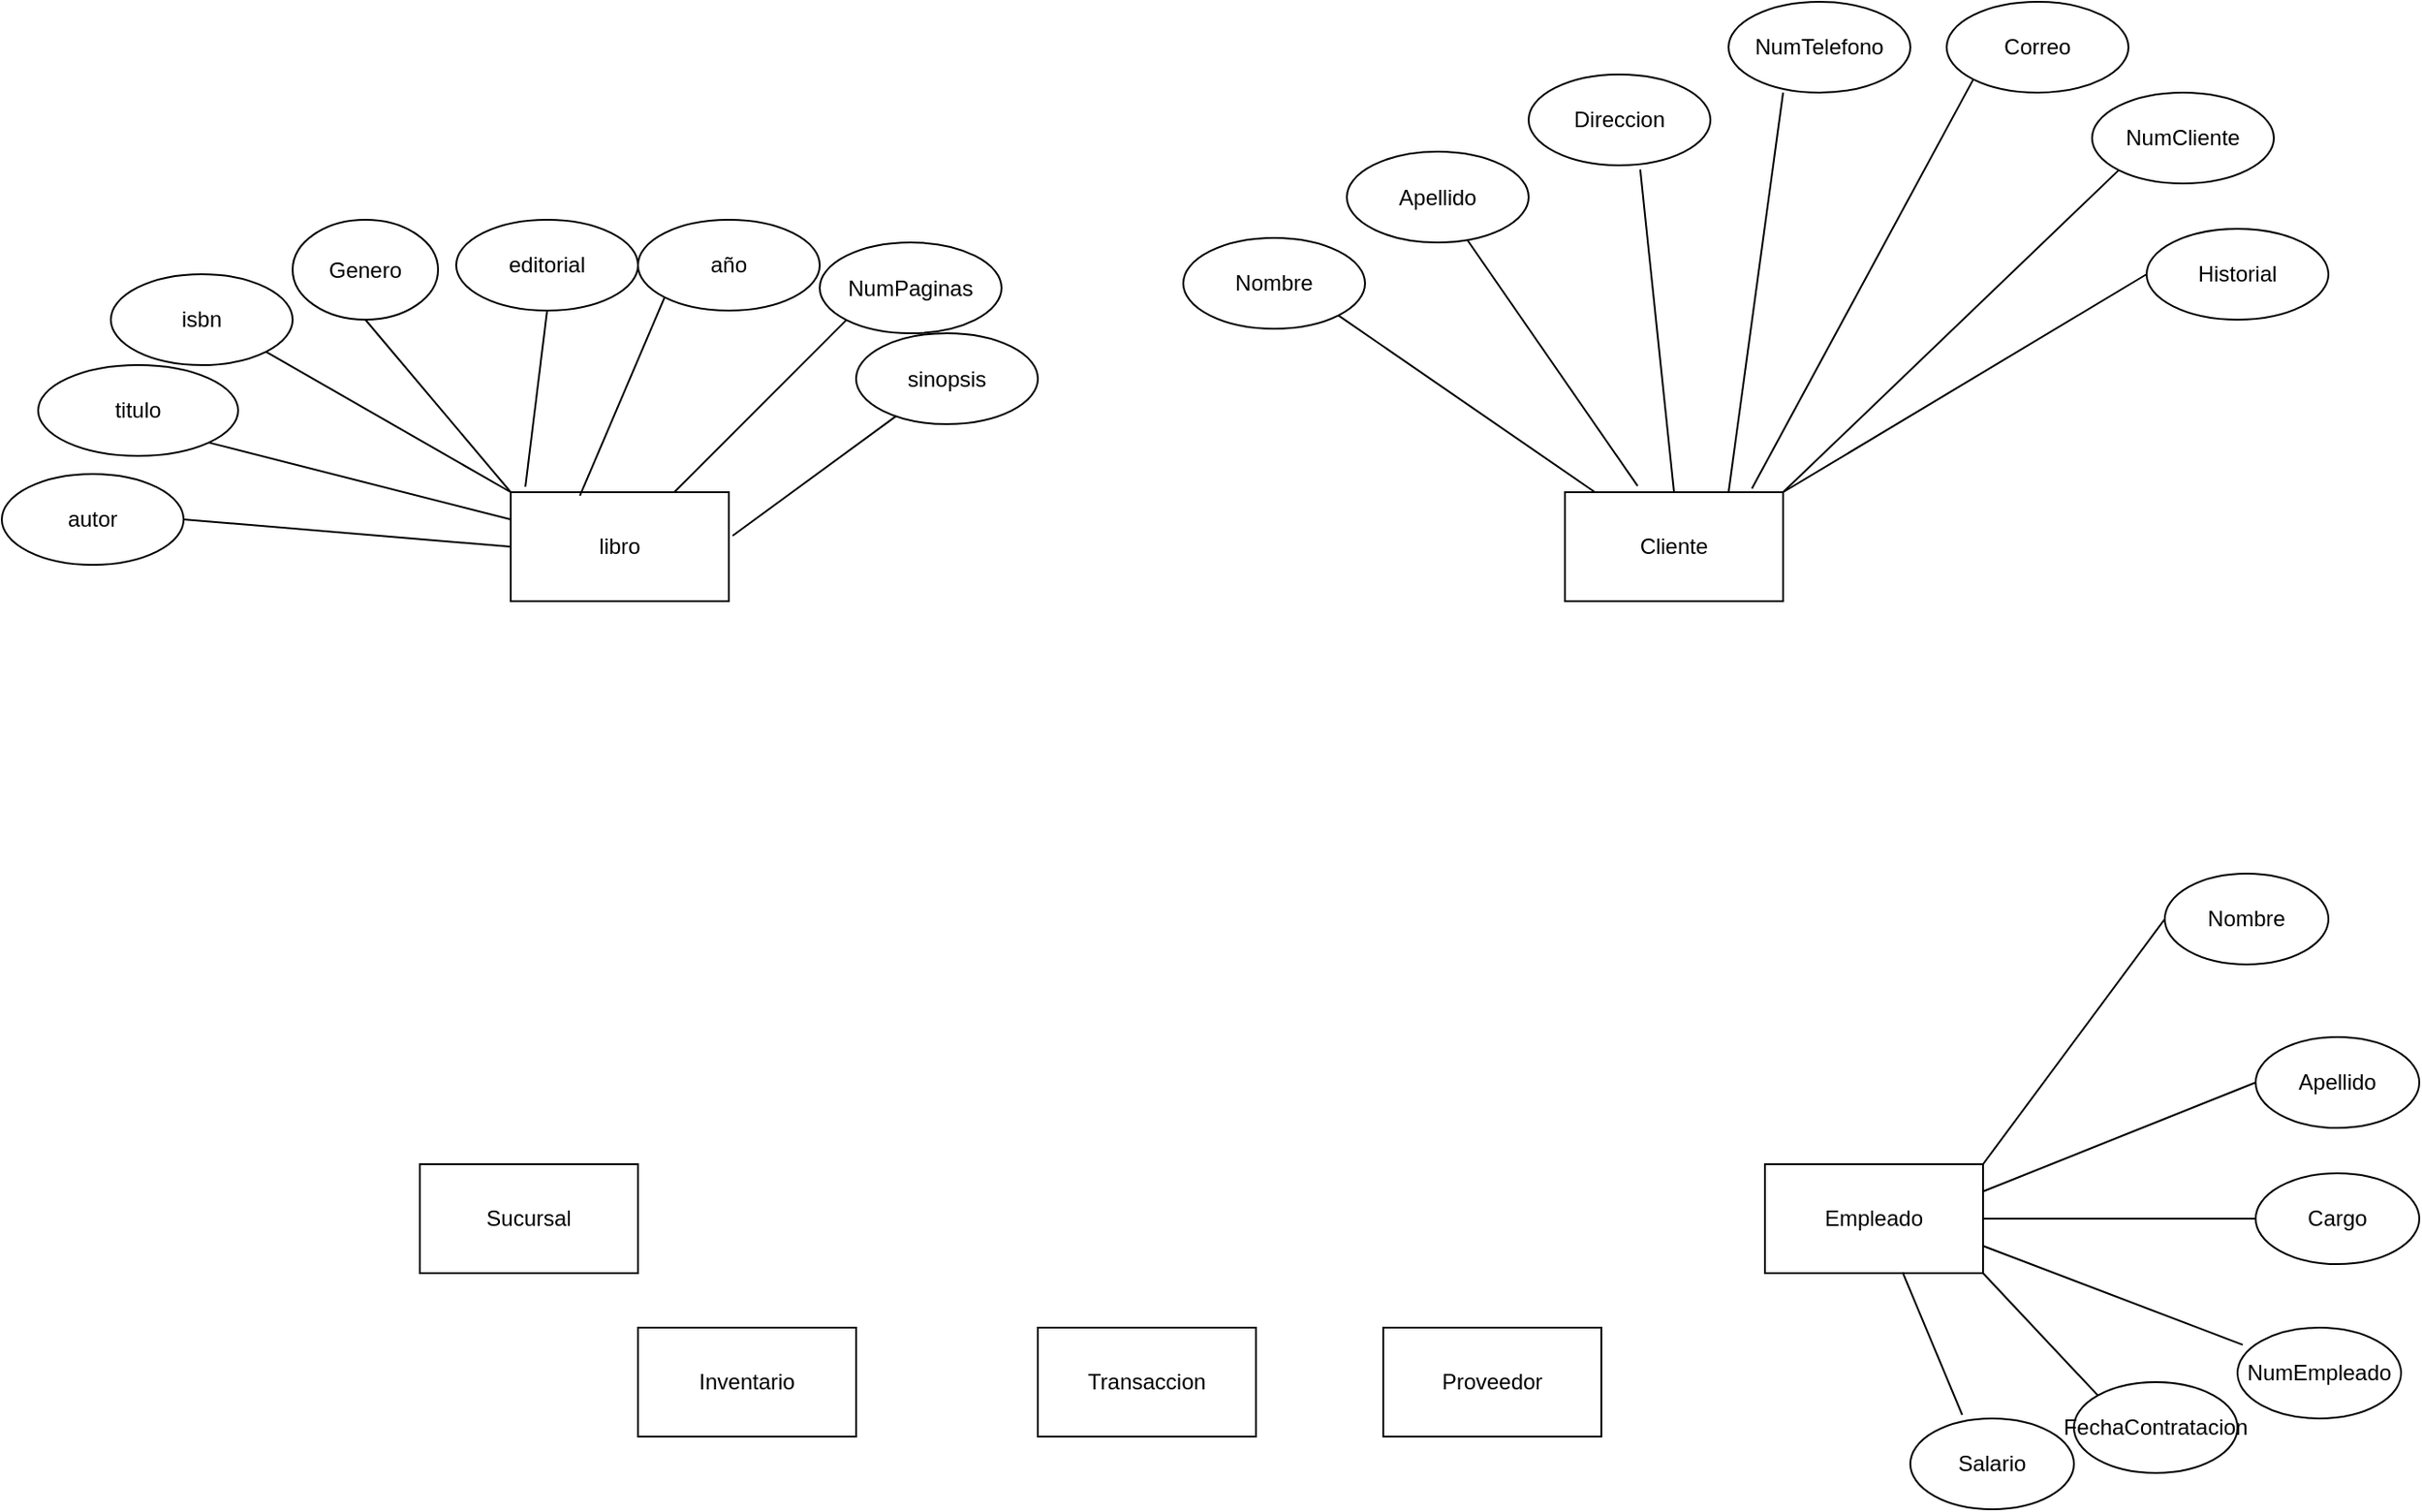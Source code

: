 <mxfile>
    <diagram id="82vfEA2N4I3DEgsNzjvx" name="Página-1">
        <mxGraphModel dx="1870" dy="1902" grid="1" gridSize="10" guides="1" tooltips="1" connect="1" arrows="1" fold="1" page="1" pageScale="1" pageWidth="827" pageHeight="1169" math="0" shadow="0">
            <root>
                <mxCell id="0"/>
                <mxCell id="1" parent="0"/>
                <mxCell id="2" value="libro" style="rounded=0;whiteSpace=wrap;html=1;" vertex="1" parent="1">
                    <mxGeometry x="30" y="140" width="120" height="60" as="geometry"/>
                </mxCell>
                <mxCell id="6" value="editorial" style="ellipse;whiteSpace=wrap;html=1;" vertex="1" parent="1">
                    <mxGeometry y="-10" width="100" height="50" as="geometry"/>
                </mxCell>
                <mxCell id="7" value="isbn" style="ellipse;whiteSpace=wrap;html=1;" vertex="1" parent="1">
                    <mxGeometry x="-190" y="20" width="100" height="50" as="geometry"/>
                </mxCell>
                <mxCell id="8" value="año" style="ellipse;whiteSpace=wrap;html=1;" vertex="1" parent="1">
                    <mxGeometry x="100" y="-10" width="100" height="50" as="geometry"/>
                </mxCell>
                <mxCell id="9" value="titulo" style="ellipse;whiteSpace=wrap;html=1;" vertex="1" parent="1">
                    <mxGeometry x="-230" y="70" width="110" height="50" as="geometry"/>
                </mxCell>
                <mxCell id="10" value="autor" style="ellipse;whiteSpace=wrap;html=1;" vertex="1" parent="1">
                    <mxGeometry x="-250" y="130" width="100" height="50" as="geometry"/>
                </mxCell>
                <mxCell id="11" value="NumPaginas" style="ellipse;whiteSpace=wrap;html=1;" vertex="1" parent="1">
                    <mxGeometry x="200" y="2.5" width="100" height="50" as="geometry"/>
                </mxCell>
                <mxCell id="13" value="Genero" style="ellipse;whiteSpace=wrap;html=1;" vertex="1" parent="1">
                    <mxGeometry x="-90" y="-10" width="80" height="55" as="geometry"/>
                </mxCell>
                <mxCell id="16" value="sinopsis" style="ellipse;whiteSpace=wrap;html=1;" vertex="1" parent="1">
                    <mxGeometry x="220" y="52.5" width="100" height="50" as="geometry"/>
                </mxCell>
                <mxCell id="17" value="" style="endArrow=none;html=1;exitX=1;exitY=0.5;exitDx=0;exitDy=0;entryX=0;entryY=0.5;entryDx=0;entryDy=0;" edge="1" parent="1" source="10" target="2">
                    <mxGeometry width="50" height="50" relative="1" as="geometry">
                        <mxPoint x="-130" y="152.5" as="sourcePoint"/>
                        <mxPoint x="-80" y="102.5" as="targetPoint"/>
                    </mxGeometry>
                </mxCell>
                <mxCell id="18" value="" style="endArrow=none;html=1;exitX=1;exitY=1;exitDx=0;exitDy=0;entryX=0;entryY=0;entryDx=0;entryDy=0;" edge="1" parent="1" source="7" target="2">
                    <mxGeometry width="50" height="50" relative="1" as="geometry">
                        <mxPoint x="-140" y="165" as="sourcePoint"/>
                        <mxPoint x="40" y="180" as="targetPoint"/>
                    </mxGeometry>
                </mxCell>
                <mxCell id="19" value="" style="endArrow=none;html=1;exitX=0.5;exitY=1;exitDx=0;exitDy=0;entryX=0;entryY=0;entryDx=0;entryDy=0;" edge="1" parent="1" source="13" target="2">
                    <mxGeometry width="50" height="50" relative="1" as="geometry">
                        <mxPoint x="-130" y="175" as="sourcePoint"/>
                        <mxPoint x="50" y="190" as="targetPoint"/>
                    </mxGeometry>
                </mxCell>
                <mxCell id="20" value="" style="endArrow=none;html=1;exitX=1;exitY=1;exitDx=0;exitDy=0;entryX=0;entryY=0.25;entryDx=0;entryDy=0;" edge="1" parent="1" source="9" target="2">
                    <mxGeometry width="50" height="50" relative="1" as="geometry">
                        <mxPoint x="-120" y="185" as="sourcePoint"/>
                        <mxPoint x="60" y="200" as="targetPoint"/>
                    </mxGeometry>
                </mxCell>
                <mxCell id="21" value="" style="endArrow=none;html=1;exitX=0.5;exitY=1;exitDx=0;exitDy=0;entryX=0.067;entryY=-0.05;entryDx=0;entryDy=0;entryPerimeter=0;" edge="1" parent="1" source="6" target="2">
                    <mxGeometry width="50" height="50" relative="1" as="geometry">
                        <mxPoint x="-110" y="195" as="sourcePoint"/>
                        <mxPoint x="70" y="210" as="targetPoint"/>
                    </mxGeometry>
                </mxCell>
                <mxCell id="22" value="" style="endArrow=none;html=1;exitX=0;exitY=1;exitDx=0;exitDy=0;entryX=0.317;entryY=0.033;entryDx=0;entryDy=0;entryPerimeter=0;" edge="1" parent="1" source="8" target="2">
                    <mxGeometry width="50" height="50" relative="1" as="geometry">
                        <mxPoint x="-100" y="205" as="sourcePoint"/>
                        <mxPoint x="80" y="220" as="targetPoint"/>
                    </mxGeometry>
                </mxCell>
                <mxCell id="23" value="" style="endArrow=none;html=1;exitX=0;exitY=1;exitDx=0;exitDy=0;" edge="1" parent="1" source="11" target="2">
                    <mxGeometry width="50" height="50" relative="1" as="geometry">
                        <mxPoint x="-90" y="215" as="sourcePoint"/>
                        <mxPoint x="90" y="230" as="targetPoint"/>
                    </mxGeometry>
                </mxCell>
                <mxCell id="24" value="" style="endArrow=none;html=1;entryX=1.017;entryY=0.4;entryDx=0;entryDy=0;entryPerimeter=0;" edge="1" parent="1" source="16" target="2">
                    <mxGeometry width="50" height="50" relative="1" as="geometry">
                        <mxPoint x="-80" y="225" as="sourcePoint"/>
                        <mxPoint x="100" y="240" as="targetPoint"/>
                    </mxGeometry>
                </mxCell>
                <mxCell id="25" value="Cliente" style="rounded=0;whiteSpace=wrap;html=1;" vertex="1" parent="1">
                    <mxGeometry x="610" y="140" width="120" height="60" as="geometry"/>
                </mxCell>
                <mxCell id="26" value="Nombre" style="ellipse;whiteSpace=wrap;html=1;" vertex="1" parent="1">
                    <mxGeometry x="400" width="100" height="50" as="geometry"/>
                </mxCell>
                <mxCell id="27" value="Apellido" style="ellipse;whiteSpace=wrap;html=1;" vertex="1" parent="1">
                    <mxGeometry x="490" y="-47.5" width="100" height="50" as="geometry"/>
                </mxCell>
                <mxCell id="28" value="Direccion" style="ellipse;whiteSpace=wrap;html=1;" vertex="1" parent="1">
                    <mxGeometry x="590" y="-90" width="100" height="50" as="geometry"/>
                </mxCell>
                <mxCell id="29" value="NumTelefono" style="ellipse;whiteSpace=wrap;html=1;" vertex="1" parent="1">
                    <mxGeometry x="700" y="-130" width="100" height="50" as="geometry"/>
                </mxCell>
                <mxCell id="30" value="Correo" style="ellipse;whiteSpace=wrap;html=1;" vertex="1" parent="1">
                    <mxGeometry x="820" y="-130" width="100" height="50" as="geometry"/>
                </mxCell>
                <mxCell id="31" value="NumCliente" style="ellipse;whiteSpace=wrap;html=1;" vertex="1" parent="1">
                    <mxGeometry x="900" y="-80" width="100" height="50" as="geometry"/>
                </mxCell>
                <mxCell id="32" value="Historial" style="ellipse;whiteSpace=wrap;html=1;" vertex="1" parent="1">
                    <mxGeometry x="930" y="-5" width="100" height="50" as="geometry"/>
                </mxCell>
                <mxCell id="33" value="" style="endArrow=none;html=1;entryX=0;entryY=0.5;entryDx=0;entryDy=0;exitX=1;exitY=0;exitDx=0;exitDy=0;" edge="1" parent="1" source="25" target="32">
                    <mxGeometry width="50" height="50" relative="1" as="geometry">
                        <mxPoint x="760" y="100" as="sourcePoint"/>
                        <mxPoint x="810" y="50" as="targetPoint"/>
                    </mxGeometry>
                </mxCell>
                <mxCell id="34" value="" style="endArrow=none;html=1;entryX=0.857;entryY=-0.033;entryDx=0;entryDy=0;exitX=0;exitY=1;exitDx=0;exitDy=0;entryPerimeter=0;" edge="1" parent="1" source="30" target="25">
                    <mxGeometry width="50" height="50" relative="1" as="geometry">
                        <mxPoint x="740" y="150" as="sourcePoint"/>
                        <mxPoint x="940.0" y="30" as="targetPoint"/>
                    </mxGeometry>
                </mxCell>
                <mxCell id="35" value="" style="endArrow=none;html=1;entryX=0.5;entryY=0;entryDx=0;entryDy=0;exitX=0.614;exitY=1.046;exitDx=0;exitDy=0;exitPerimeter=0;" edge="1" parent="1" source="28" target="25">
                    <mxGeometry width="50" height="50" relative="1" as="geometry">
                        <mxPoint x="750" y="160" as="sourcePoint"/>
                        <mxPoint x="950.0" y="40" as="targetPoint"/>
                    </mxGeometry>
                </mxCell>
                <mxCell id="36" value="" style="endArrow=none;html=1;entryX=0.75;entryY=0;entryDx=0;entryDy=0;exitX=0.3;exitY=1;exitDx=0;exitDy=0;exitPerimeter=0;" edge="1" parent="1" source="29" target="25">
                    <mxGeometry width="50" height="50" relative="1" as="geometry">
                        <mxPoint x="760" y="170" as="sourcePoint"/>
                        <mxPoint x="960.0" y="50" as="targetPoint"/>
                    </mxGeometry>
                </mxCell>
                <mxCell id="37" value="" style="endArrow=none;html=1;entryX=0;entryY=1;entryDx=0;entryDy=0;exitX=1;exitY=0;exitDx=0;exitDy=0;" edge="1" parent="1" source="25" target="31">
                    <mxGeometry width="50" height="50" relative="1" as="geometry">
                        <mxPoint x="770" y="180" as="sourcePoint"/>
                        <mxPoint x="970.0" y="60" as="targetPoint"/>
                    </mxGeometry>
                </mxCell>
                <mxCell id="38" value="" style="endArrow=none;html=1;entryX=0.333;entryY=-0.057;entryDx=0;entryDy=0;entryPerimeter=0;" edge="1" parent="1" source="27" target="25">
                    <mxGeometry width="50" height="50" relative="1" as="geometry">
                        <mxPoint x="780" y="190" as="sourcePoint"/>
                        <mxPoint x="980.0" y="70" as="targetPoint"/>
                    </mxGeometry>
                </mxCell>
                <mxCell id="39" value="" style="endArrow=none;html=1;exitX=1;exitY=1;exitDx=0;exitDy=0;" edge="1" parent="1" source="26" target="25">
                    <mxGeometry width="50" height="50" relative="1" as="geometry">
                        <mxPoint x="790" y="200" as="sourcePoint"/>
                        <mxPoint x="990.0" y="80" as="targetPoint"/>
                    </mxGeometry>
                </mxCell>
                <mxCell id="40" value="Empleado" style="rounded=0;whiteSpace=wrap;html=1;" vertex="1" parent="1">
                    <mxGeometry x="720" y="510" width="120" height="60" as="geometry"/>
                </mxCell>
                <mxCell id="41" value="Proveedor" style="rounded=0;whiteSpace=wrap;html=1;" vertex="1" parent="1">
                    <mxGeometry x="510" y="600" width="120" height="60" as="geometry"/>
                </mxCell>
                <mxCell id="42" value="Sucursal" style="rounded=0;whiteSpace=wrap;html=1;" vertex="1" parent="1">
                    <mxGeometry x="-20" y="510" width="120" height="60" as="geometry"/>
                </mxCell>
                <mxCell id="43" value="Transaccion" style="rounded=0;whiteSpace=wrap;html=1;" vertex="1" parent="1">
                    <mxGeometry x="320" y="600" width="120" height="60" as="geometry"/>
                </mxCell>
                <mxCell id="44" value="Inventario" style="rounded=0;whiteSpace=wrap;html=1;" vertex="1" parent="1">
                    <mxGeometry x="100" y="600" width="120" height="60" as="geometry"/>
                </mxCell>
                <mxCell id="45" value="Apellido" style="ellipse;whiteSpace=wrap;html=1;" vertex="1" parent="1">
                    <mxGeometry x="990" y="440" width="90" height="50" as="geometry"/>
                </mxCell>
                <mxCell id="52" value="Cargo" style="ellipse;whiteSpace=wrap;html=1;" vertex="1" parent="1">
                    <mxGeometry x="990" y="515" width="90" height="50" as="geometry"/>
                </mxCell>
                <mxCell id="54" value="NumEmpleado" style="ellipse;whiteSpace=wrap;html=1;" vertex="1" parent="1">
                    <mxGeometry x="980" y="600" width="90" height="50" as="geometry"/>
                </mxCell>
                <mxCell id="55" value="Salario" style="ellipse;whiteSpace=wrap;html=1;" vertex="1" parent="1">
                    <mxGeometry x="800" y="650" width="90" height="50" as="geometry"/>
                </mxCell>
                <mxCell id="56" value="Nombre" style="ellipse;whiteSpace=wrap;html=1;" vertex="1" parent="1">
                    <mxGeometry x="940" y="350" width="90" height="50" as="geometry"/>
                </mxCell>
                <mxCell id="57" value="FechaContratacion" style="ellipse;whiteSpace=wrap;html=1;" vertex="1" parent="1">
                    <mxGeometry x="890" y="630" width="90" height="50" as="geometry"/>
                </mxCell>
                <mxCell id="60" value="" style="endArrow=none;html=1;exitX=1;exitY=0;exitDx=0;exitDy=0;entryX=0;entryY=0.5;entryDx=0;entryDy=0;" edge="1" parent="1" source="40" target="56">
                    <mxGeometry width="50" height="50" relative="1" as="geometry">
                        <mxPoint x="840" y="500" as="sourcePoint"/>
                        <mxPoint x="940" y="390" as="targetPoint"/>
                    </mxGeometry>
                </mxCell>
                <mxCell id="61" value="" style="endArrow=none;html=1;entryX=0;entryY=0.5;entryDx=0;entryDy=0;exitX=1;exitY=0.25;exitDx=0;exitDy=0;" edge="1" parent="1" source="40" target="45">
                    <mxGeometry width="50" height="50" relative="1" as="geometry">
                        <mxPoint x="870" y="280" as="sourcePoint"/>
                        <mxPoint x="1070.0" y="160" as="targetPoint"/>
                        <Array as="points"/>
                    </mxGeometry>
                </mxCell>
                <mxCell id="62" value="" style="endArrow=none;html=1;entryX=0;entryY=0.5;entryDx=0;entryDy=0;exitX=1;exitY=0.5;exitDx=0;exitDy=0;" edge="1" parent="1" source="40" target="52">
                    <mxGeometry width="50" height="50" relative="1" as="geometry">
                        <mxPoint x="880" y="290" as="sourcePoint"/>
                        <mxPoint x="1080.0" y="170" as="targetPoint"/>
                    </mxGeometry>
                </mxCell>
                <mxCell id="63" value="" style="endArrow=none;html=1;entryX=1;entryY=0.75;entryDx=0;entryDy=0;exitX=0.032;exitY=0.189;exitDx=0;exitDy=0;exitPerimeter=0;" edge="1" parent="1" source="54" target="40">
                    <mxGeometry width="50" height="50" relative="1" as="geometry">
                        <mxPoint x="890" y="300" as="sourcePoint"/>
                        <mxPoint x="1090.0" y="180" as="targetPoint"/>
                    </mxGeometry>
                </mxCell>
                <mxCell id="64" value="" style="endArrow=none;html=1;entryX=1;entryY=1;entryDx=0;entryDy=0;exitX=0;exitY=0;exitDx=0;exitDy=0;" edge="1" parent="1" source="57" target="40">
                    <mxGeometry width="50" height="50" relative="1" as="geometry">
                        <mxPoint x="992.88" y="619.45" as="sourcePoint"/>
                        <mxPoint x="850" y="565" as="targetPoint"/>
                        <Array as="points"/>
                    </mxGeometry>
                </mxCell>
                <mxCell id="65" value="" style="endArrow=none;html=1;entryX=0.631;entryY=0.99;entryDx=0;entryDy=0;exitX=0.317;exitY=-0.04;exitDx=0;exitDy=0;exitPerimeter=0;entryPerimeter=0;" edge="1" parent="1" source="55" target="40">
                    <mxGeometry width="50" height="50" relative="1" as="geometry">
                        <mxPoint x="1002.88" y="629.45" as="sourcePoint"/>
                        <mxPoint x="860" y="575" as="targetPoint"/>
                    </mxGeometry>
                </mxCell>
            </root>
        </mxGraphModel>
    </diagram>
</mxfile>